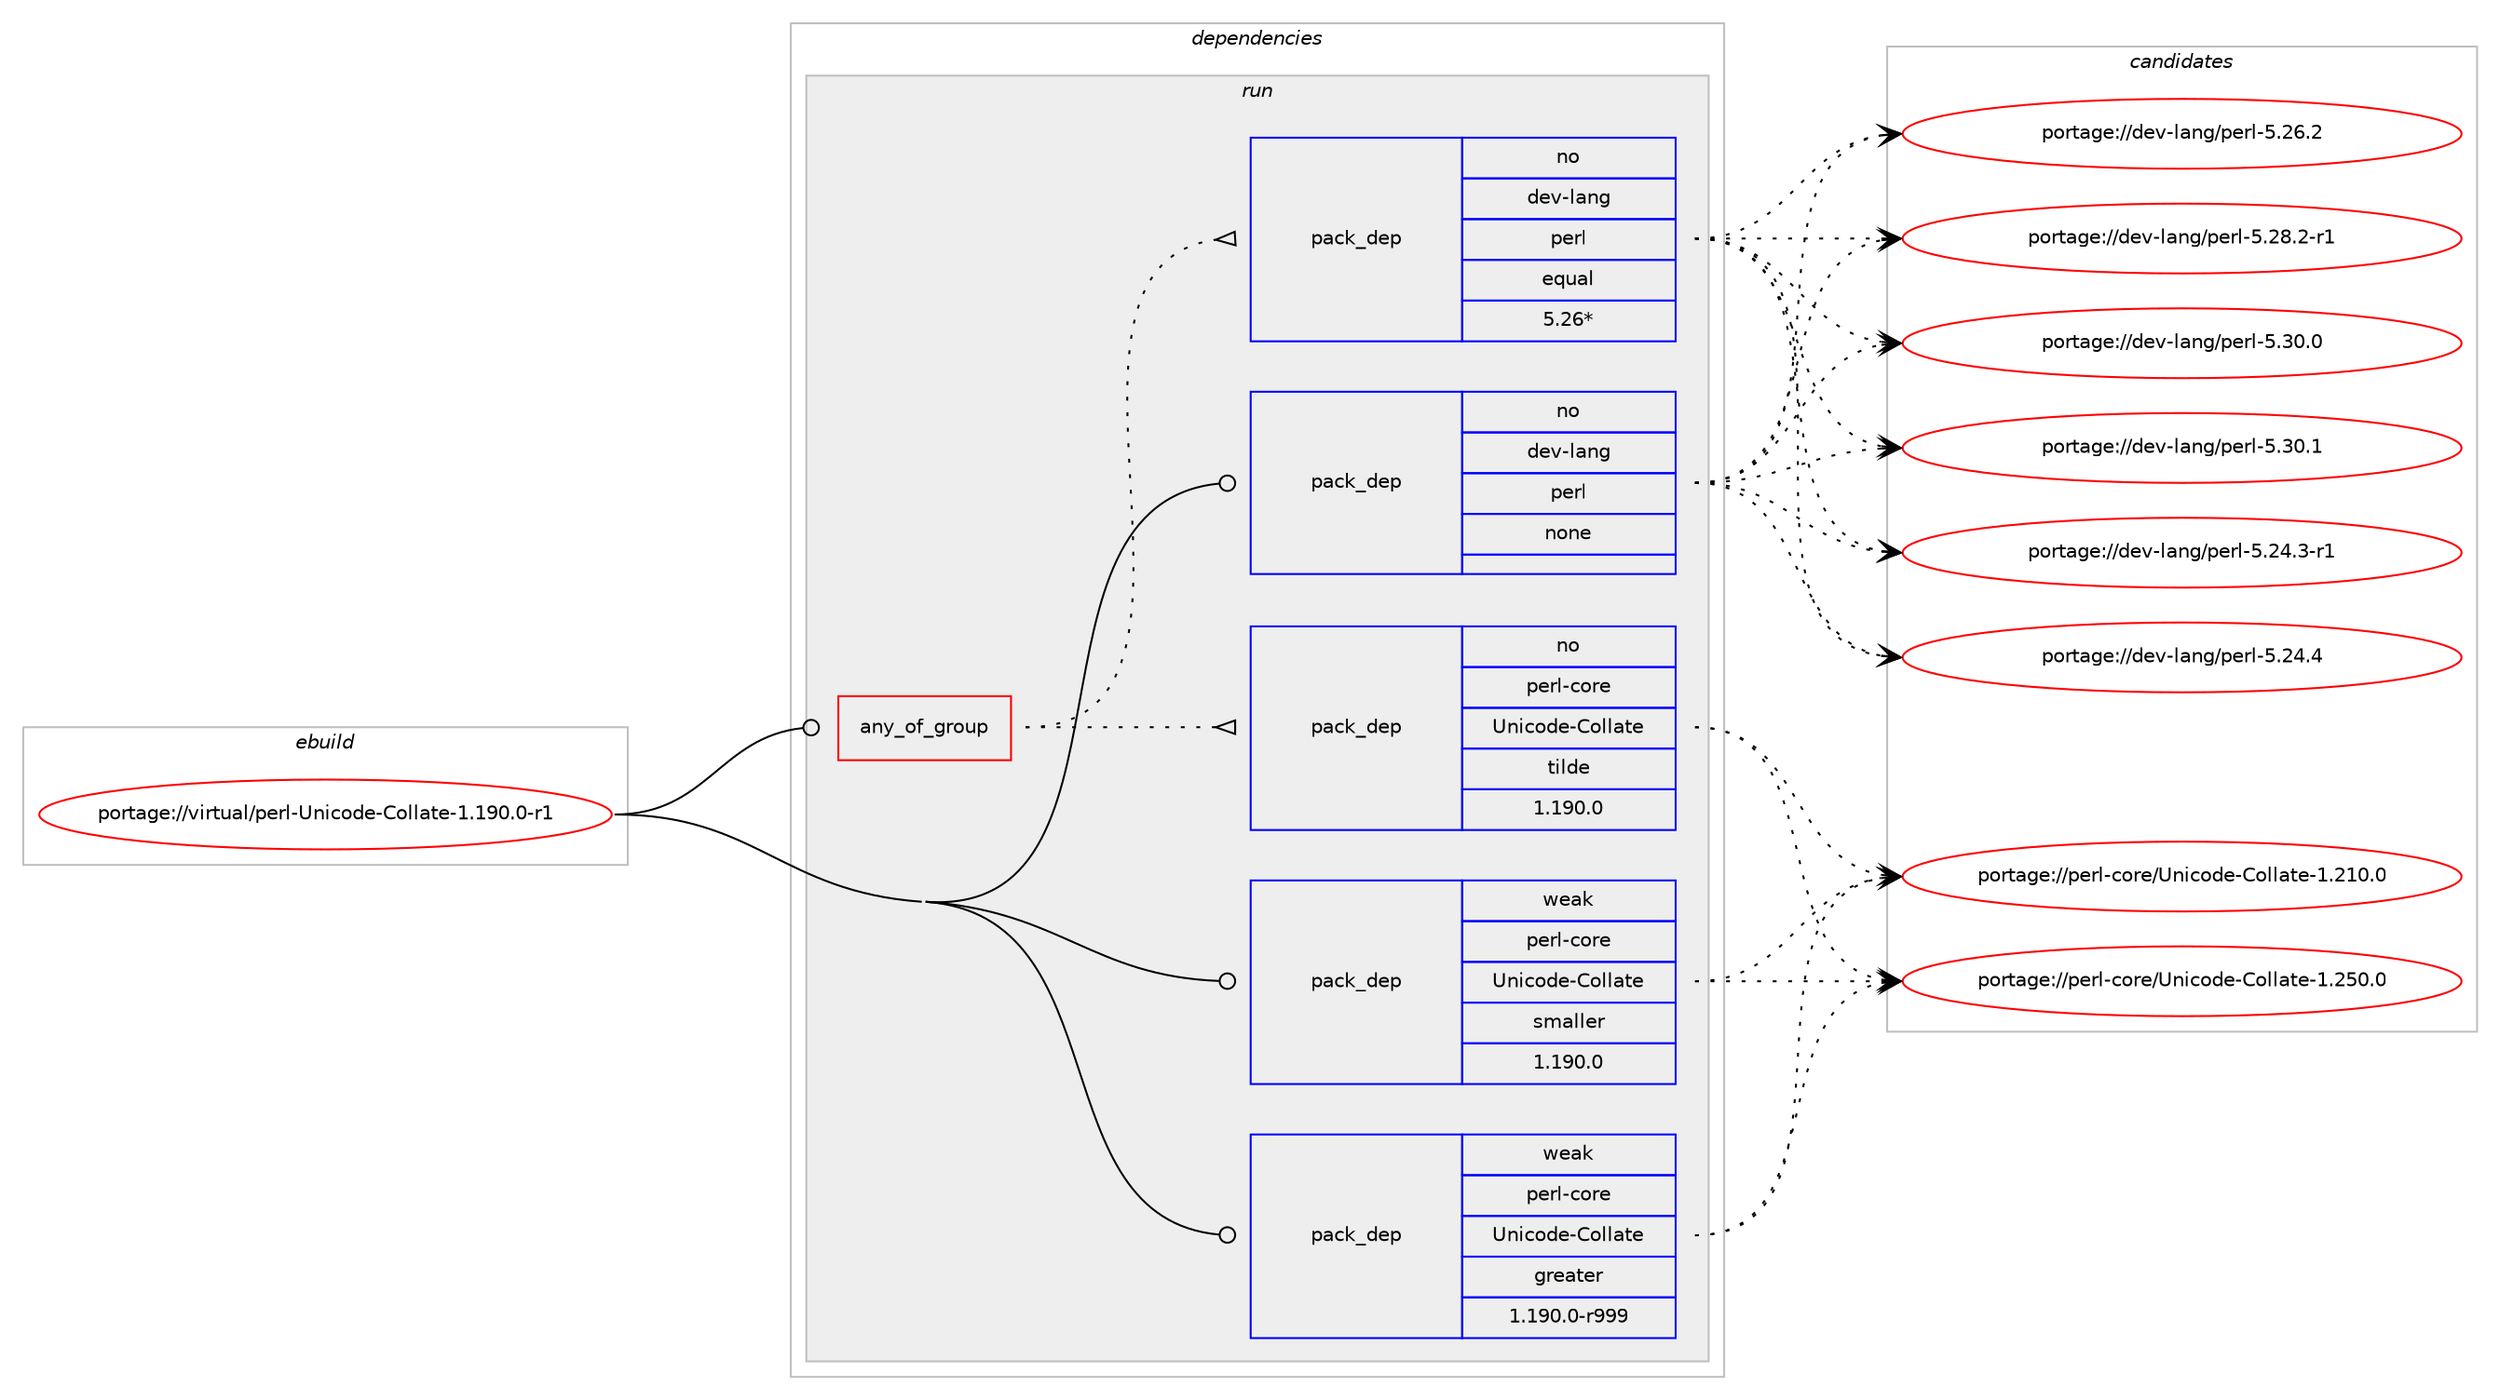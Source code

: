 digraph prolog {

# *************
# Graph options
# *************

newrank=true;
concentrate=true;
compound=true;
graph [rankdir=LR,fontname=Helvetica,fontsize=10,ranksep=1.5];#, ranksep=2.5, nodesep=0.2];
edge  [arrowhead=vee];
node  [fontname=Helvetica,fontsize=10];

# **********
# The ebuild
# **********

subgraph cluster_leftcol {
color=gray;
rank=same;
label=<<i>ebuild</i>>;
id [label="portage://virtual/perl-Unicode-Collate-1.190.0-r1", color=red, width=4, href="../virtual/perl-Unicode-Collate-1.190.0-r1.svg"];
}

# ****************
# The dependencies
# ****************

subgraph cluster_midcol {
color=gray;
label=<<i>dependencies</i>>;
subgraph cluster_compile {
fillcolor="#eeeeee";
style=filled;
label=<<i>compile</i>>;
}
subgraph cluster_compileandrun {
fillcolor="#eeeeee";
style=filled;
label=<<i>compile and run</i>>;
}
subgraph cluster_run {
fillcolor="#eeeeee";
style=filled;
label=<<i>run</i>>;
subgraph any7372 {
dependency435599 [label=<<TABLE BORDER="0" CELLBORDER="1" CELLSPACING="0" CELLPADDING="4"><TR><TD CELLPADDING="10">any_of_group</TD></TR></TABLE>>, shape=none, color=red];subgraph pack322964 {
dependency435600 [label=<<TABLE BORDER="0" CELLBORDER="1" CELLSPACING="0" CELLPADDING="4" WIDTH="220"><TR><TD ROWSPAN="6" CELLPADDING="30">pack_dep</TD></TR><TR><TD WIDTH="110">no</TD></TR><TR><TD>dev-lang</TD></TR><TR><TD>perl</TD></TR><TR><TD>equal</TD></TR><TR><TD>5.26*</TD></TR></TABLE>>, shape=none, color=blue];
}
dependency435599:e -> dependency435600:w [weight=20,style="dotted",arrowhead="oinv"];
subgraph pack322965 {
dependency435601 [label=<<TABLE BORDER="0" CELLBORDER="1" CELLSPACING="0" CELLPADDING="4" WIDTH="220"><TR><TD ROWSPAN="6" CELLPADDING="30">pack_dep</TD></TR><TR><TD WIDTH="110">no</TD></TR><TR><TD>perl-core</TD></TR><TR><TD>Unicode-Collate</TD></TR><TR><TD>tilde</TD></TR><TR><TD>1.190.0</TD></TR></TABLE>>, shape=none, color=blue];
}
dependency435599:e -> dependency435601:w [weight=20,style="dotted",arrowhead="oinv"];
}
id:e -> dependency435599:w [weight=20,style="solid",arrowhead="odot"];
subgraph pack322966 {
dependency435602 [label=<<TABLE BORDER="0" CELLBORDER="1" CELLSPACING="0" CELLPADDING="4" WIDTH="220"><TR><TD ROWSPAN="6" CELLPADDING="30">pack_dep</TD></TR><TR><TD WIDTH="110">no</TD></TR><TR><TD>dev-lang</TD></TR><TR><TD>perl</TD></TR><TR><TD>none</TD></TR><TR><TD></TD></TR></TABLE>>, shape=none, color=blue];
}
id:e -> dependency435602:w [weight=20,style="solid",arrowhead="odot"];
subgraph pack322967 {
dependency435603 [label=<<TABLE BORDER="0" CELLBORDER="1" CELLSPACING="0" CELLPADDING="4" WIDTH="220"><TR><TD ROWSPAN="6" CELLPADDING="30">pack_dep</TD></TR><TR><TD WIDTH="110">weak</TD></TR><TR><TD>perl-core</TD></TR><TR><TD>Unicode-Collate</TD></TR><TR><TD>greater</TD></TR><TR><TD>1.190.0-r999</TD></TR></TABLE>>, shape=none, color=blue];
}
id:e -> dependency435603:w [weight=20,style="solid",arrowhead="odot"];
subgraph pack322968 {
dependency435604 [label=<<TABLE BORDER="0" CELLBORDER="1" CELLSPACING="0" CELLPADDING="4" WIDTH="220"><TR><TD ROWSPAN="6" CELLPADDING="30">pack_dep</TD></TR><TR><TD WIDTH="110">weak</TD></TR><TR><TD>perl-core</TD></TR><TR><TD>Unicode-Collate</TD></TR><TR><TD>smaller</TD></TR><TR><TD>1.190.0</TD></TR></TABLE>>, shape=none, color=blue];
}
id:e -> dependency435604:w [weight=20,style="solid",arrowhead="odot"];
}
}

# **************
# The candidates
# **************

subgraph cluster_choices {
rank=same;
color=gray;
label=<<i>candidates</i>>;

subgraph choice322964 {
color=black;
nodesep=1;
choiceportage100101118451089711010347112101114108455346505246514511449 [label="portage://dev-lang/perl-5.24.3-r1", color=red, width=4,href="../dev-lang/perl-5.24.3-r1.svg"];
choiceportage10010111845108971101034711210111410845534650524652 [label="portage://dev-lang/perl-5.24.4", color=red, width=4,href="../dev-lang/perl-5.24.4.svg"];
choiceportage10010111845108971101034711210111410845534650544650 [label="portage://dev-lang/perl-5.26.2", color=red, width=4,href="../dev-lang/perl-5.26.2.svg"];
choiceportage100101118451089711010347112101114108455346505646504511449 [label="portage://dev-lang/perl-5.28.2-r1", color=red, width=4,href="../dev-lang/perl-5.28.2-r1.svg"];
choiceportage10010111845108971101034711210111410845534651484648 [label="portage://dev-lang/perl-5.30.0", color=red, width=4,href="../dev-lang/perl-5.30.0.svg"];
choiceportage10010111845108971101034711210111410845534651484649 [label="portage://dev-lang/perl-5.30.1", color=red, width=4,href="../dev-lang/perl-5.30.1.svg"];
dependency435600:e -> choiceportage100101118451089711010347112101114108455346505246514511449:w [style=dotted,weight="100"];
dependency435600:e -> choiceportage10010111845108971101034711210111410845534650524652:w [style=dotted,weight="100"];
dependency435600:e -> choiceportage10010111845108971101034711210111410845534650544650:w [style=dotted,weight="100"];
dependency435600:e -> choiceportage100101118451089711010347112101114108455346505646504511449:w [style=dotted,weight="100"];
dependency435600:e -> choiceportage10010111845108971101034711210111410845534651484648:w [style=dotted,weight="100"];
dependency435600:e -> choiceportage10010111845108971101034711210111410845534651484649:w [style=dotted,weight="100"];
}
subgraph choice322965 {
color=black;
nodesep=1;
choiceportage11210111410845991111141014785110105991111001014567111108108971161014549465049484648 [label="portage://perl-core/Unicode-Collate-1.210.0", color=red, width=4,href="../perl-core/Unicode-Collate-1.210.0.svg"];
choiceportage11210111410845991111141014785110105991111001014567111108108971161014549465053484648 [label="portage://perl-core/Unicode-Collate-1.250.0", color=red, width=4,href="../perl-core/Unicode-Collate-1.250.0.svg"];
dependency435601:e -> choiceportage11210111410845991111141014785110105991111001014567111108108971161014549465049484648:w [style=dotted,weight="100"];
dependency435601:e -> choiceportage11210111410845991111141014785110105991111001014567111108108971161014549465053484648:w [style=dotted,weight="100"];
}
subgraph choice322966 {
color=black;
nodesep=1;
choiceportage100101118451089711010347112101114108455346505246514511449 [label="portage://dev-lang/perl-5.24.3-r1", color=red, width=4,href="../dev-lang/perl-5.24.3-r1.svg"];
choiceportage10010111845108971101034711210111410845534650524652 [label="portage://dev-lang/perl-5.24.4", color=red, width=4,href="../dev-lang/perl-5.24.4.svg"];
choiceportage10010111845108971101034711210111410845534650544650 [label="portage://dev-lang/perl-5.26.2", color=red, width=4,href="../dev-lang/perl-5.26.2.svg"];
choiceportage100101118451089711010347112101114108455346505646504511449 [label="portage://dev-lang/perl-5.28.2-r1", color=red, width=4,href="../dev-lang/perl-5.28.2-r1.svg"];
choiceportage10010111845108971101034711210111410845534651484648 [label="portage://dev-lang/perl-5.30.0", color=red, width=4,href="../dev-lang/perl-5.30.0.svg"];
choiceportage10010111845108971101034711210111410845534651484649 [label="portage://dev-lang/perl-5.30.1", color=red, width=4,href="../dev-lang/perl-5.30.1.svg"];
dependency435602:e -> choiceportage100101118451089711010347112101114108455346505246514511449:w [style=dotted,weight="100"];
dependency435602:e -> choiceportage10010111845108971101034711210111410845534650524652:w [style=dotted,weight="100"];
dependency435602:e -> choiceportage10010111845108971101034711210111410845534650544650:w [style=dotted,weight="100"];
dependency435602:e -> choiceportage100101118451089711010347112101114108455346505646504511449:w [style=dotted,weight="100"];
dependency435602:e -> choiceportage10010111845108971101034711210111410845534651484648:w [style=dotted,weight="100"];
dependency435602:e -> choiceportage10010111845108971101034711210111410845534651484649:w [style=dotted,weight="100"];
}
subgraph choice322967 {
color=black;
nodesep=1;
choiceportage11210111410845991111141014785110105991111001014567111108108971161014549465049484648 [label="portage://perl-core/Unicode-Collate-1.210.0", color=red, width=4,href="../perl-core/Unicode-Collate-1.210.0.svg"];
choiceportage11210111410845991111141014785110105991111001014567111108108971161014549465053484648 [label="portage://perl-core/Unicode-Collate-1.250.0", color=red, width=4,href="../perl-core/Unicode-Collate-1.250.0.svg"];
dependency435603:e -> choiceportage11210111410845991111141014785110105991111001014567111108108971161014549465049484648:w [style=dotted,weight="100"];
dependency435603:e -> choiceportage11210111410845991111141014785110105991111001014567111108108971161014549465053484648:w [style=dotted,weight="100"];
}
subgraph choice322968 {
color=black;
nodesep=1;
choiceportage11210111410845991111141014785110105991111001014567111108108971161014549465049484648 [label="portage://perl-core/Unicode-Collate-1.210.0", color=red, width=4,href="../perl-core/Unicode-Collate-1.210.0.svg"];
choiceportage11210111410845991111141014785110105991111001014567111108108971161014549465053484648 [label="portage://perl-core/Unicode-Collate-1.250.0", color=red, width=4,href="../perl-core/Unicode-Collate-1.250.0.svg"];
dependency435604:e -> choiceportage11210111410845991111141014785110105991111001014567111108108971161014549465049484648:w [style=dotted,weight="100"];
dependency435604:e -> choiceportage11210111410845991111141014785110105991111001014567111108108971161014549465053484648:w [style=dotted,weight="100"];
}
}

}

